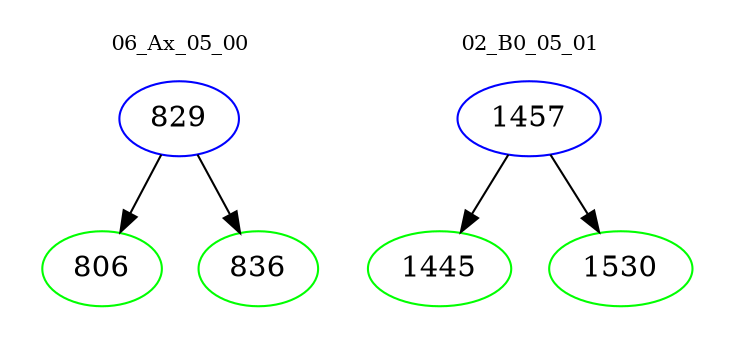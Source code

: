 digraph{
subgraph cluster_0 {
color = white
label = "06_Ax_05_00";
fontsize=10;
T0_829 [label="829", color="blue"]
T0_829 -> T0_806 [color="black"]
T0_806 [label="806", color="green"]
T0_829 -> T0_836 [color="black"]
T0_836 [label="836", color="green"]
}
subgraph cluster_1 {
color = white
label = "02_B0_05_01";
fontsize=10;
T1_1457 [label="1457", color="blue"]
T1_1457 -> T1_1445 [color="black"]
T1_1445 [label="1445", color="green"]
T1_1457 -> T1_1530 [color="black"]
T1_1530 [label="1530", color="green"]
}
}
